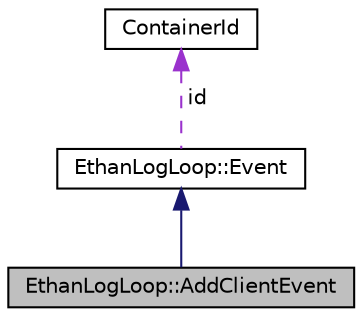 digraph "EthanLogLoop::AddClientEvent"
{
 // LATEX_PDF_SIZE
  edge [fontname="Helvetica",fontsize="10",labelfontname="Helvetica",labelfontsize="10"];
  node [fontname="Helvetica",fontsize="10",shape=record];
  Node1 [label="EthanLogLoop::AddClientEvent",height=0.2,width=0.4,color="black", fillcolor="grey75", style="filled", fontcolor="black",tooltip=" "];
  Node2 -> Node1 [dir="back",color="midnightblue",fontsize="10",style="solid",fontname="Helvetica"];
  Node2 [label="EthanLogLoop::Event",height=0.2,width=0.4,color="black", fillcolor="white", style="filled",URL="$structEthanLogLoop_1_1Event.html",tooltip=" "];
  Node3 -> Node2 [dir="back",color="darkorchid3",fontsize="10",style="dashed",label=" id" ,fontname="Helvetica"];
  Node3 [label="ContainerId",height=0.2,width=0.4,color="black", fillcolor="white", style="filled",URL="$classContainerId.html",tooltip="A wrapper around a std::string, used to add some type definition to to an id and also to sanity check..."];
}
